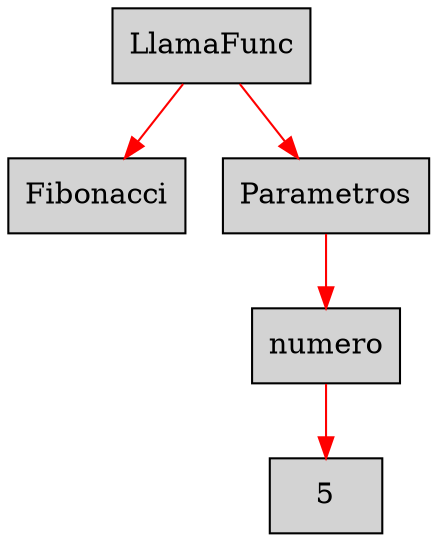 digraph G {node[shape=box, style=filled]; edge[color=red]
node1865328705[label="LlamaFunc"];
 node1865328705->node1925804499;node1925804499[label="Fibonacci"];
 node1865328705->node1044680404;node1044680404[label="Parametros"];
 node1044680404->node1571380591;node1571380591[label="numero"];
 node1571380591->node1205836347;node1205836347[label="5"];

}

